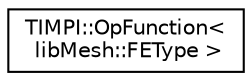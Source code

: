 digraph "类继承关系图"
{
 // INTERACTIVE_SVG=YES
  edge [fontname="Helvetica",fontsize="10",labelfontname="Helvetica",labelfontsize="10"];
  node [fontname="Helvetica",fontsize="10",shape=record];
  rankdir="LR";
  Node1 [label="TIMPI::OpFunction\<\l libMesh::FEType \>",height=0.2,width=0.4,color="black", fillcolor="white", style="filled",URL="$classTIMPI_1_1OpFunction_3_01libMesh_1_1FEType_01_4.html"];
}
